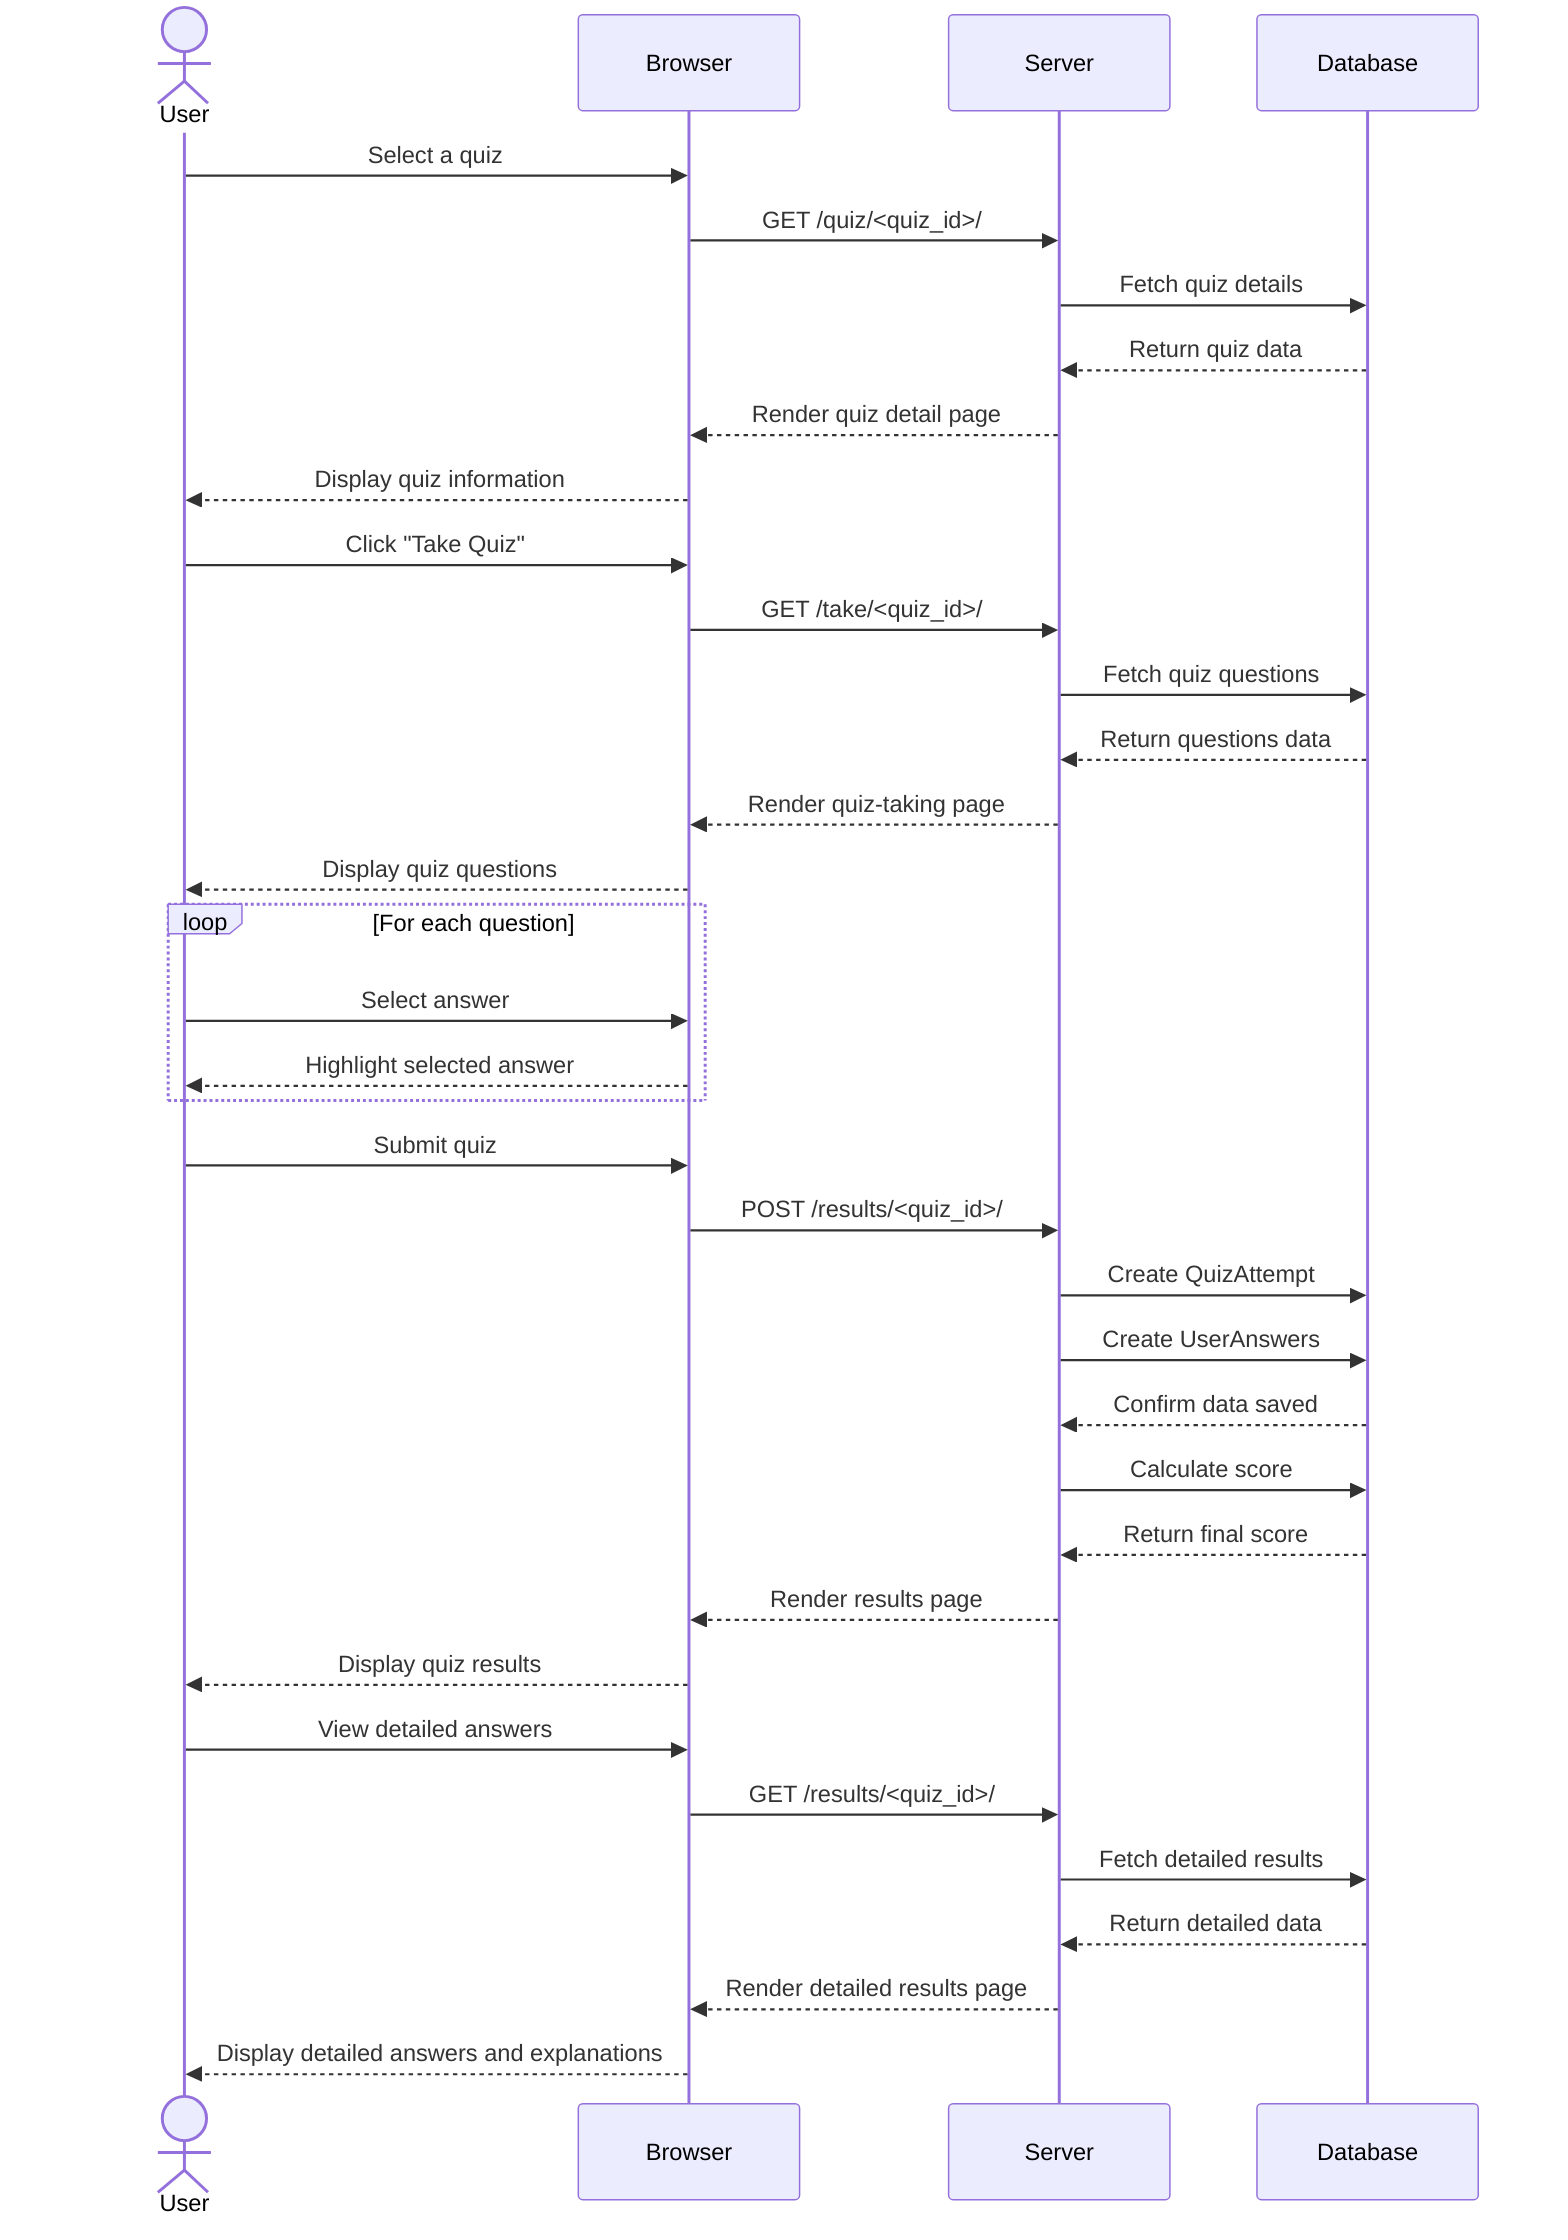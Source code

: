 sequenceDiagram
    actor User
    participant Browser
    participant Server
    participant Database

    User->>Browser: Select a quiz
    Browser->>Server: GET /quiz/<quiz_id>/
    Server->>Database: Fetch quiz details
    Database-->>Server: Return quiz data
    Server-->>Browser: Render quiz detail page
    Browser-->>User: Display quiz information

    User->>Browser: Click "Take Quiz"
    Browser->>Server: GET /take/<quiz_id>/
    Server->>Database: Fetch quiz questions
    Database-->>Server: Return questions data
    Server-->>Browser: Render quiz-taking page
    Browser-->>User: Display quiz questions

    loop For each question
        User->>Browser: Select answer
        Browser-->>User: Highlight selected answer
    end

    User->>Browser: Submit quiz
    Browser->>Server: POST /results/<quiz_id>/
    Server->>Database: Create QuizAttempt
    Server->>Database: Create UserAnswers
    Database-->>Server: Confirm data saved
    Server->>Database: Calculate score
    Database-->>Server: Return final score
    Server-->>Browser: Render results page
    Browser-->>User: Display quiz results

    User->>Browser: View detailed answers
    Browser->>Server: GET /results/<quiz_id>/
    Server->>Database: Fetch detailed results
    Database-->>Server: Return detailed data
    Server-->>Browser: Render detailed results page
    Browser-->>User: Display detailed answers and explanations